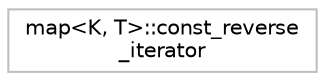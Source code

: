 digraph "Graphical Class Hierarchy"
{
 // INTERACTIVE_SVG=YES
  bgcolor="transparent";
  edge [fontname="Helvetica",fontsize="10",labelfontname="Helvetica",labelfontsize="10"];
  node [fontname="Helvetica",fontsize="10",shape=record];
  rankdir="LR";
  Node1 [label="map\<K, T\>::const_reverse\l_iterator",height=0.2,width=0.4,color="grey75",tooltip="STL iterator class. "];
}

